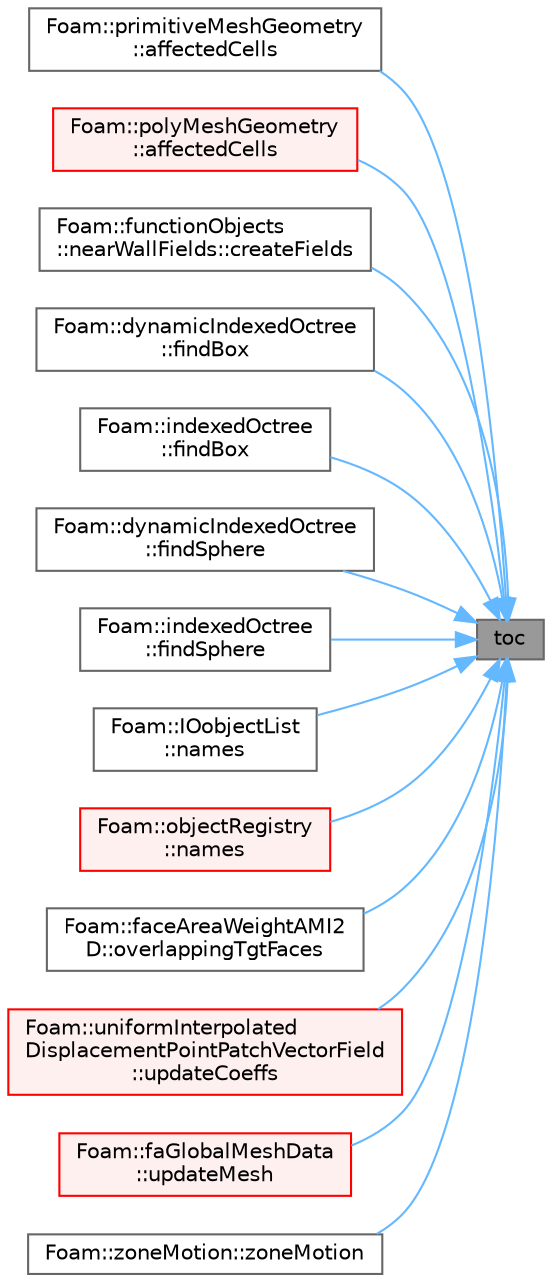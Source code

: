 digraph "toc"
{
 // LATEX_PDF_SIZE
  bgcolor="transparent";
  edge [fontname=Helvetica,fontsize=10,labelfontname=Helvetica,labelfontsize=10];
  node [fontname=Helvetica,fontsize=10,shape=box,height=0.2,width=0.4];
  rankdir="RL";
  Node1 [id="Node000001",label="toc",height=0.2,width=0.4,color="gray40", fillcolor="grey60", style="filled", fontcolor="black",tooltip=" "];
  Node1 -> Node2 [id="edge1_Node000001_Node000002",dir="back",color="steelblue1",style="solid",tooltip=" "];
  Node2 [id="Node000002",label="Foam::primitiveMeshGeometry\l::affectedCells",height=0.2,width=0.4,color="grey40", fillcolor="white", style="filled",URL="$classFoam_1_1primitiveMeshGeometry.html#a66485b6cb642d7fccae3138b753f3480",tooltip=" "];
  Node1 -> Node3 [id="edge2_Node000001_Node000003",dir="back",color="steelblue1",style="solid",tooltip=" "];
  Node3 [id="Node000003",label="Foam::polyMeshGeometry\l::affectedCells",height=0.2,width=0.4,color="red", fillcolor="#FFF0F0", style="filled",URL="$classFoam_1_1polyMeshGeometry.html#af5a651dc1cbf2df9601f576420a0cc3c",tooltip=" "];
  Node1 -> Node6 [id="edge3_Node000001_Node000006",dir="back",color="steelblue1",style="solid",tooltip=" "];
  Node6 [id="Node000006",label="Foam::functionObjects\l::nearWallFields::createFields",height=0.2,width=0.4,color="grey40", fillcolor="white", style="filled",URL="$classFoam_1_1functionObjects_1_1nearWallFields.html#a7eb5f4f7bca9b3cc66f0b7c6c37287f7",tooltip=" "];
  Node1 -> Node7 [id="edge4_Node000001_Node000007",dir="back",color="steelblue1",style="solid",tooltip=" "];
  Node7 [id="Node000007",label="Foam::dynamicIndexedOctree\l::findBox",height=0.2,width=0.4,color="grey40", fillcolor="white", style="filled",URL="$classFoam_1_1dynamicIndexedOctree.html#a40d448d99dd9cd4a0ce5a55481a6774c",tooltip=" "];
  Node1 -> Node8 [id="edge5_Node000001_Node000008",dir="back",color="steelblue1",style="solid",tooltip=" "];
  Node8 [id="Node000008",label="Foam::indexedOctree\l::findBox",height=0.2,width=0.4,color="grey40", fillcolor="white", style="filled",URL="$classFoam_1_1indexedOctree.html#a40d448d99dd9cd4a0ce5a55481a6774c",tooltip=" "];
  Node1 -> Node9 [id="edge6_Node000001_Node000009",dir="back",color="steelblue1",style="solid",tooltip=" "];
  Node9 [id="Node000009",label="Foam::dynamicIndexedOctree\l::findSphere",height=0.2,width=0.4,color="grey40", fillcolor="white", style="filled",URL="$classFoam_1_1dynamicIndexedOctree.html#a095d66cea2702ee60e68567c5ba1236b",tooltip=" "];
  Node1 -> Node10 [id="edge7_Node000001_Node000010",dir="back",color="steelblue1",style="solid",tooltip=" "];
  Node10 [id="Node000010",label="Foam::indexedOctree\l::findSphere",height=0.2,width=0.4,color="grey40", fillcolor="white", style="filled",URL="$classFoam_1_1indexedOctree.html#a095d66cea2702ee60e68567c5ba1236b",tooltip=" "];
  Node1 -> Node11 [id="edge8_Node000001_Node000011",dir="back",color="steelblue1",style="solid",tooltip=" "];
  Node11 [id="Node000011",label="Foam::IOobjectList\l::names",height=0.2,width=0.4,color="grey40", fillcolor="white", style="filled",URL="$classFoam_1_1IOobjectList.html#ada6aa4fc7adb36994dc5e27d319a3acc",tooltip=" "];
  Node1 -> Node12 [id="edge9_Node000001_Node000012",dir="back",color="steelblue1",style="solid",tooltip=" "];
  Node12 [id="Node000012",label="Foam::objectRegistry\l::names",height=0.2,width=0.4,color="red", fillcolor="#FFF0F0", style="filled",URL="$classFoam_1_1objectRegistry.html#ada6aa4fc7adb36994dc5e27d319a3acc",tooltip=" "];
  Node1 -> Node14 [id="edge10_Node000001_Node000014",dir="back",color="steelblue1",style="solid",tooltip=" "];
  Node14 [id="Node000014",label="Foam::faceAreaWeightAMI2\lD::overlappingTgtFaces",height=0.2,width=0.4,color="grey40", fillcolor="white", style="filled",URL="$classFoam_1_1faceAreaWeightAMI2D.html#a8632ecf533ff027504ac834e73f17e91",tooltip=" "];
  Node1 -> Node15 [id="edge11_Node000001_Node000015",dir="back",color="steelblue1",style="solid",tooltip=" "];
  Node15 [id="Node000015",label="Foam::uniformInterpolated\lDisplacementPointPatchVectorField\l::updateCoeffs",height=0.2,width=0.4,color="red", fillcolor="#FFF0F0", style="filled",URL="$classFoam_1_1uniformInterpolatedDisplacementPointPatchVectorField.html#a7e24eafac629d3733181cd942d4c902f",tooltip=" "];
  Node1 -> Node17 [id="edge12_Node000001_Node000017",dir="back",color="steelblue1",style="solid",tooltip=" "];
  Node17 [id="Node000017",label="Foam::faGlobalMeshData\l::updateMesh",height=0.2,width=0.4,color="red", fillcolor="#FFF0F0", style="filled",URL="$classFoam_1_1faGlobalMeshData.html#ae5693a309a936ac1040dd48c2881677f",tooltip=" "];
  Node1 -> Node19 [id="edge13_Node000001_Node000019",dir="back",color="steelblue1",style="solid",tooltip=" "];
  Node19 [id="Node000019",label="Foam::zoneMotion::zoneMotion",height=0.2,width=0.4,color="grey40", fillcolor="white", style="filled",URL="$classFoam_1_1zoneMotion.html#a40ab9744265e3a8beefe59ea59c8d134",tooltip=" "];
}
